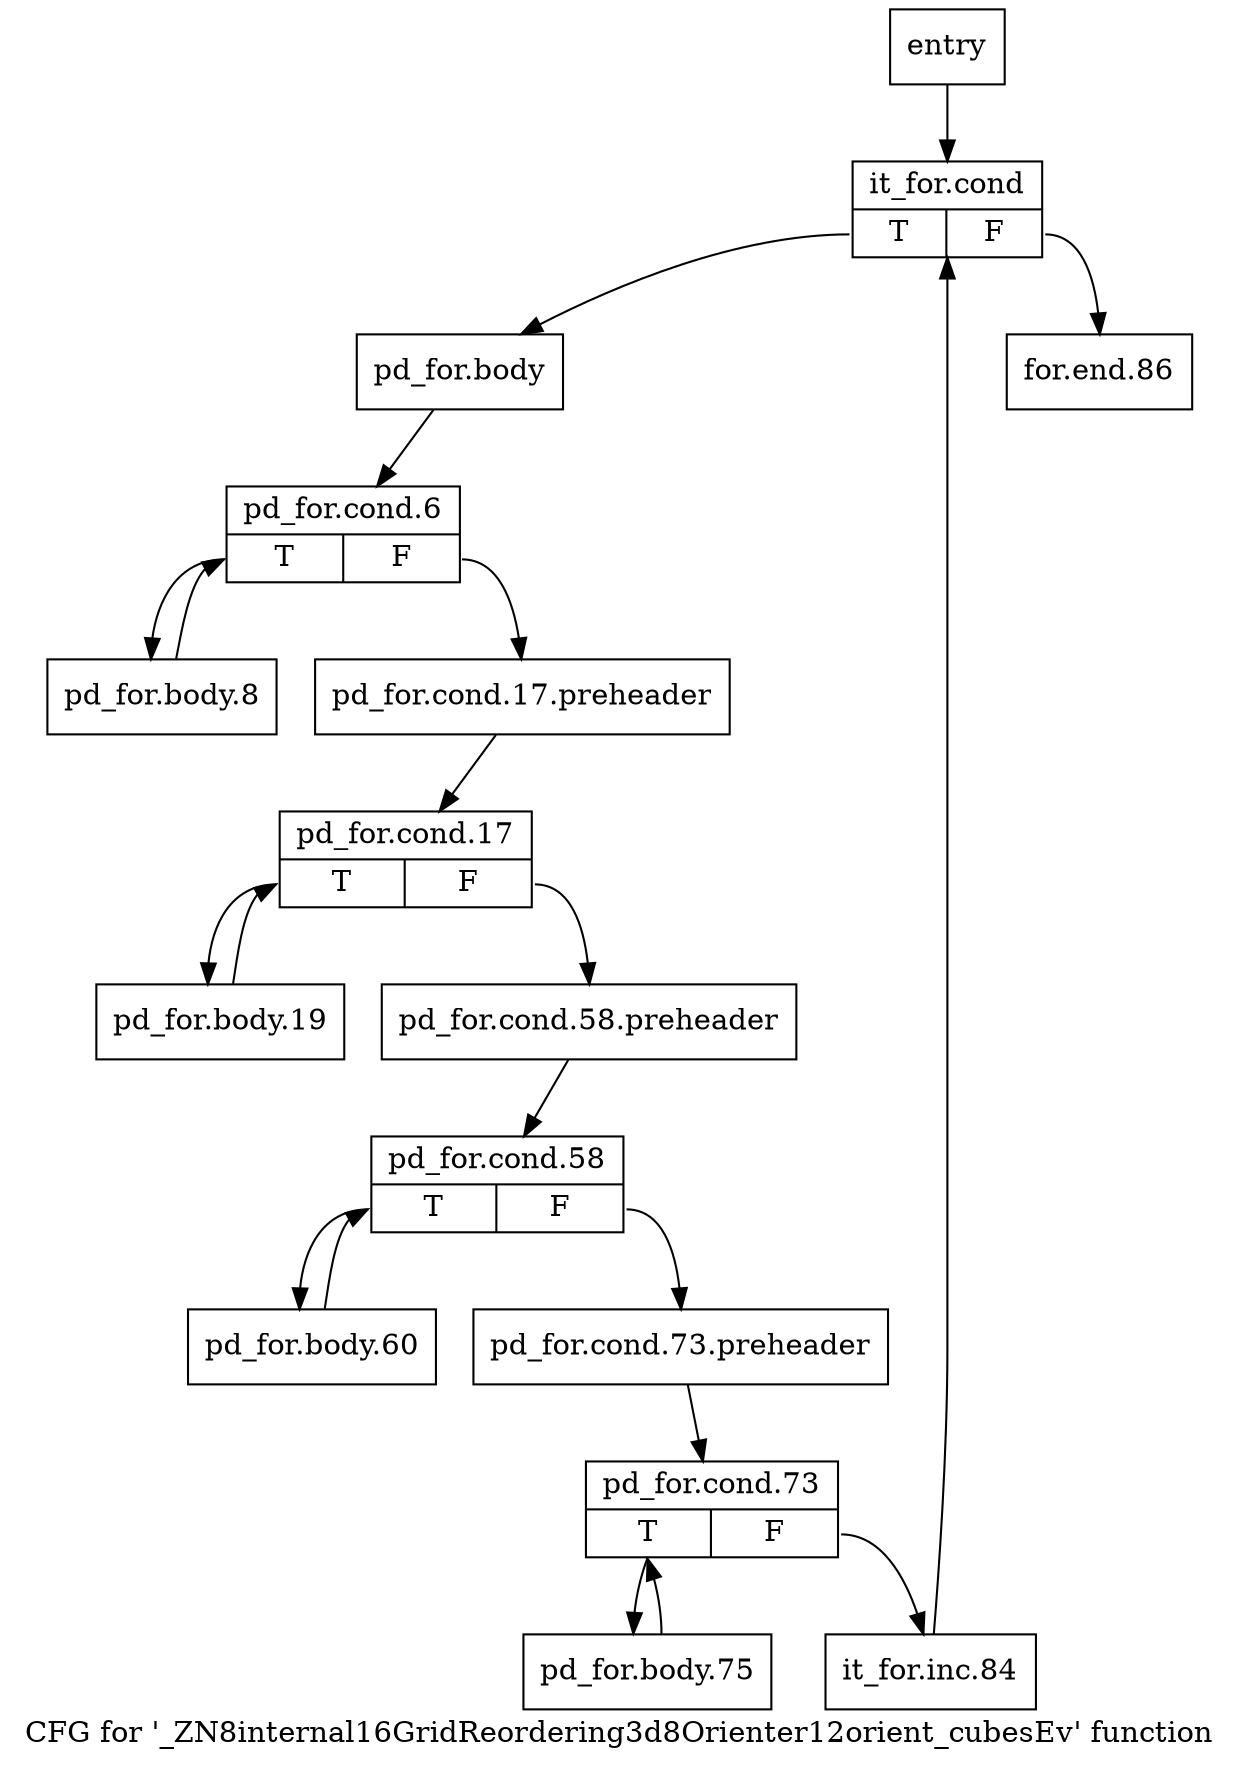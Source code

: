 digraph "CFG for '_ZN8internal16GridReordering3d8Orienter12orient_cubesEv' function" {
	label="CFG for '_ZN8internal16GridReordering3d8Orienter12orient_cubesEv' function";

	Node0x5ddf160 [shape=record,label="{entry}"];
	Node0x5ddf160 -> Node0x5ddf5f0;
	Node0x5ddf5f0 [shape=record,label="{it_for.cond|{<s0>T|<s1>F}}"];
	Node0x5ddf5f0:s0 -> Node0x5ddf640;
	Node0x5ddf5f0:s1 -> Node0x5ddfa50;
	Node0x5ddf640 [shape=record,label="{pd_for.body}"];
	Node0x5ddf640 -> Node0x5ddf690;
	Node0x5ddf690 [shape=record,label="{pd_for.cond.6|{<s0>T|<s1>F}}"];
	Node0x5ddf690:s0 -> Node0x5ddf730;
	Node0x5ddf690:s1 -> Node0x5ddf6e0;
	Node0x5ddf6e0 [shape=record,label="{pd_for.cond.17.preheader}"];
	Node0x5ddf6e0 -> Node0x5ddf780;
	Node0x5ddf730 [shape=record,label="{pd_for.body.8}"];
	Node0x5ddf730 -> Node0x5ddf690;
	Node0x5ddf780 [shape=record,label="{pd_for.cond.17|{<s0>T|<s1>F}}"];
	Node0x5ddf780:s0 -> Node0x5ddf820;
	Node0x5ddf780:s1 -> Node0x5ddf7d0;
	Node0x5ddf7d0 [shape=record,label="{pd_for.cond.58.preheader}"];
	Node0x5ddf7d0 -> Node0x5ddf870;
	Node0x5ddf820 [shape=record,label="{pd_for.body.19}"];
	Node0x5ddf820 -> Node0x5ddf780;
	Node0x5ddf870 [shape=record,label="{pd_for.cond.58|{<s0>T|<s1>F}}"];
	Node0x5ddf870:s0 -> Node0x5ddf910;
	Node0x5ddf870:s1 -> Node0x5ddf8c0;
	Node0x5ddf8c0 [shape=record,label="{pd_for.cond.73.preheader}"];
	Node0x5ddf8c0 -> Node0x5ddf960;
	Node0x5ddf910 [shape=record,label="{pd_for.body.60}"];
	Node0x5ddf910 -> Node0x5ddf870;
	Node0x5ddf960 [shape=record,label="{pd_for.cond.73|{<s0>T|<s1>F}}"];
	Node0x5ddf960:s0 -> Node0x5ddf9b0;
	Node0x5ddf960:s1 -> Node0x5ddfa00;
	Node0x5ddf9b0 [shape=record,label="{pd_for.body.75}"];
	Node0x5ddf9b0 -> Node0x5ddf960;
	Node0x5ddfa00 [shape=record,label="{it_for.inc.84}"];
	Node0x5ddfa00 -> Node0x5ddf5f0;
	Node0x5ddfa50 [shape=record,label="{for.end.86}"];
}

